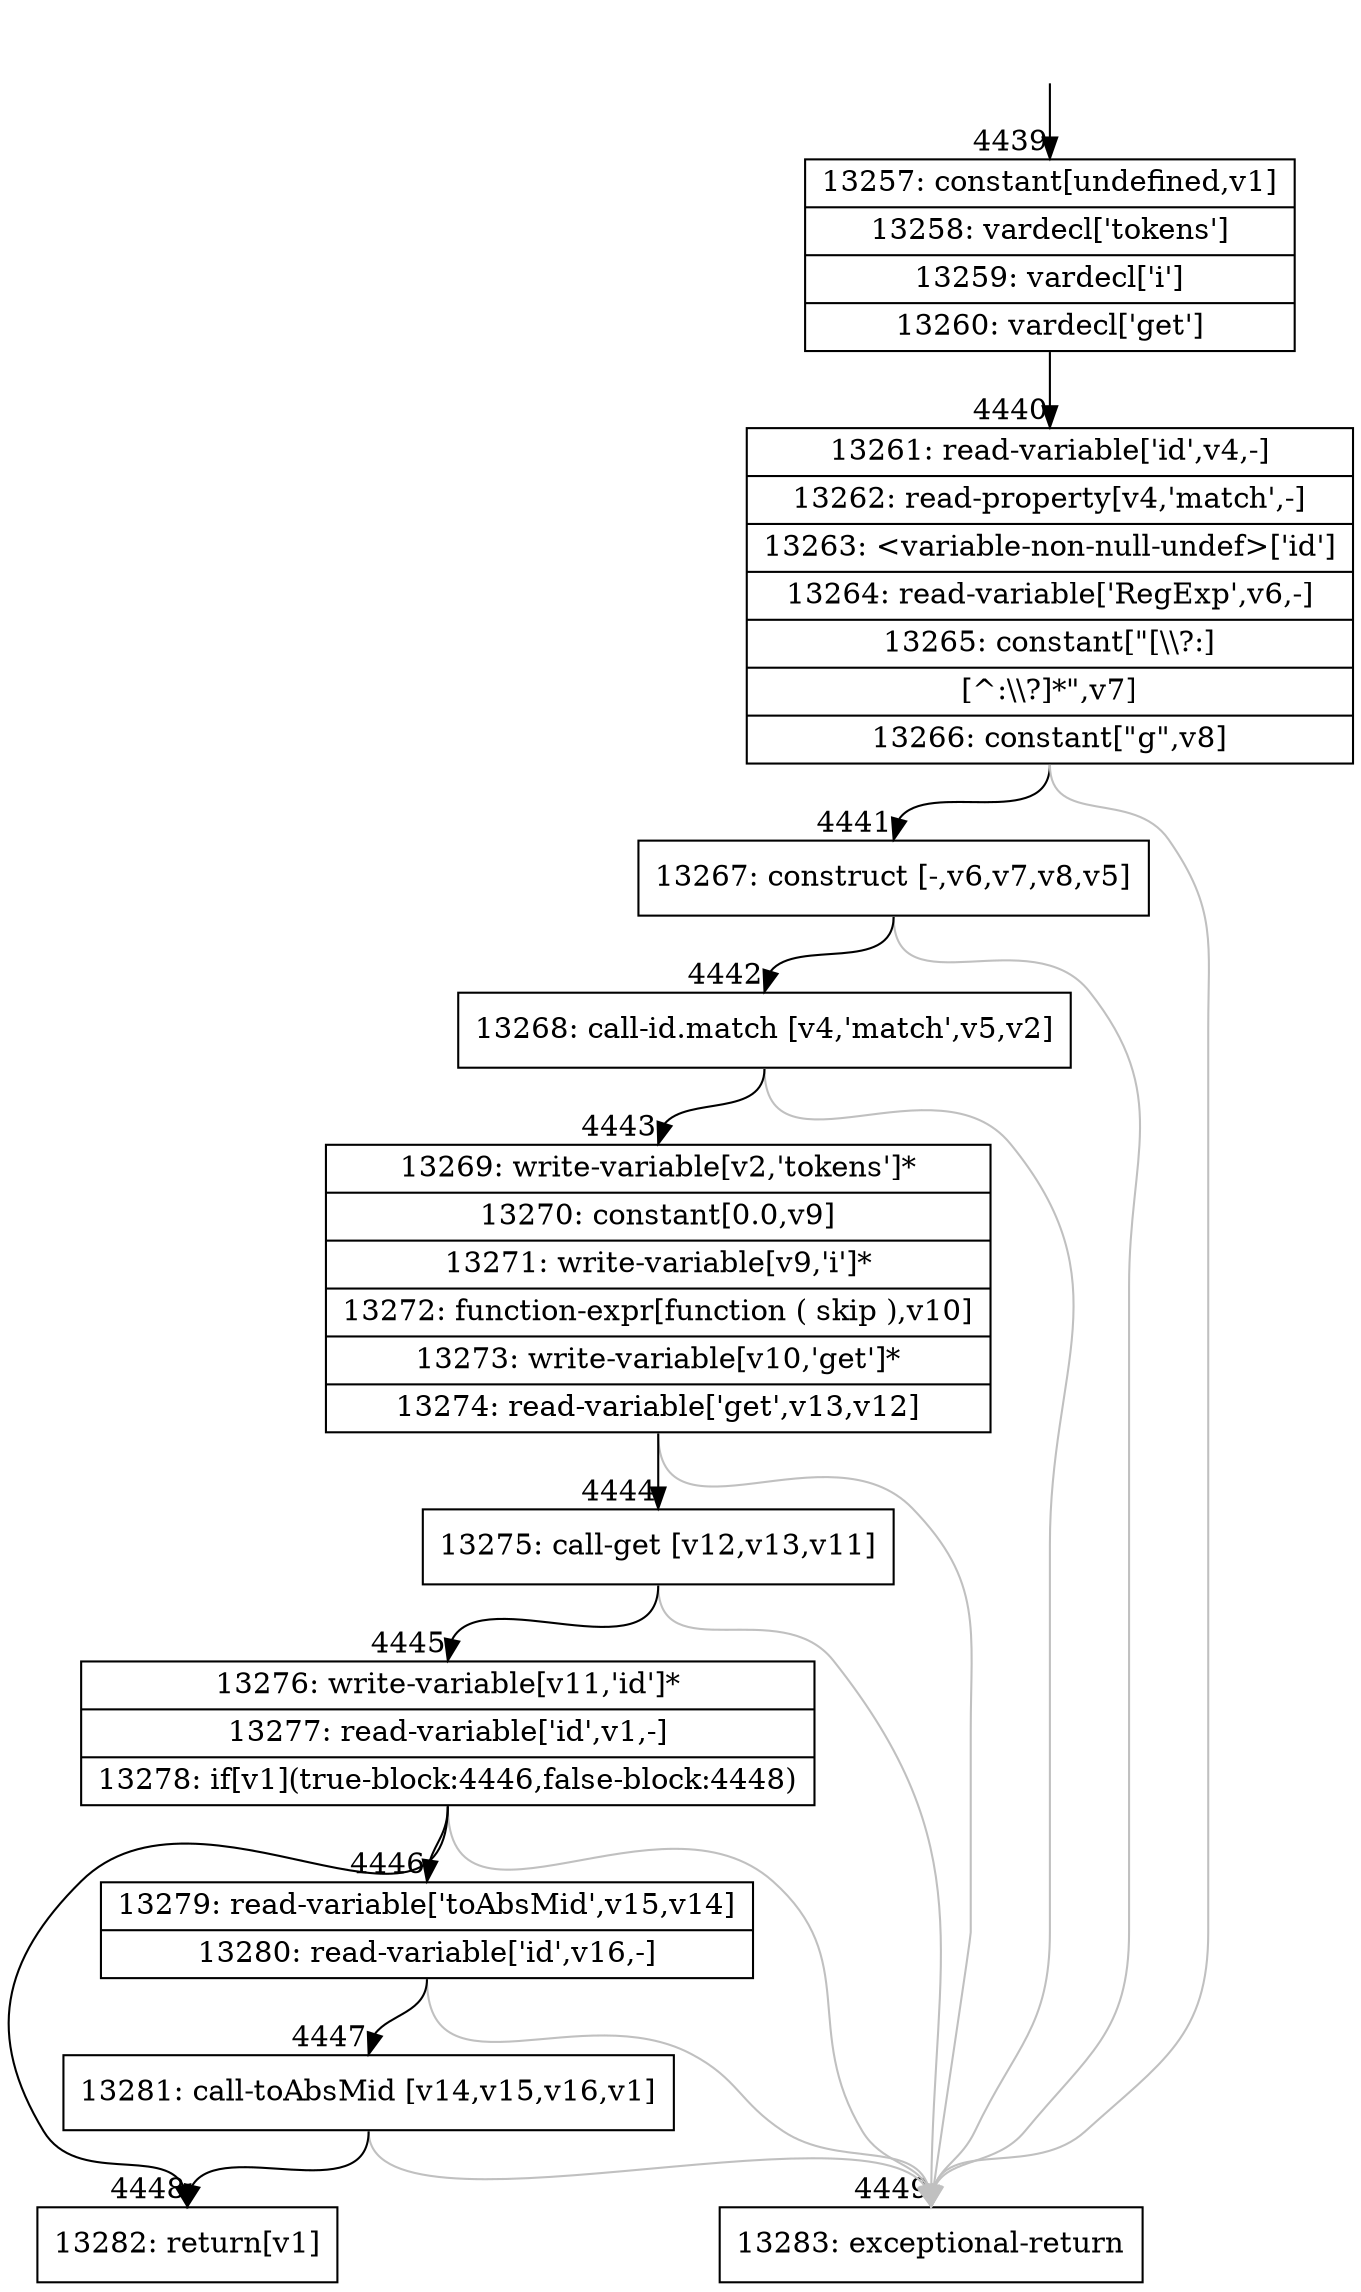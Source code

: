 digraph {
rankdir="TD"
BB_entry323[shape=none,label=""];
BB_entry323 -> BB4439 [tailport=s, headport=n, headlabel="    4439"]
BB4439 [shape=record label="{13257: constant[undefined,v1]|13258: vardecl['tokens']|13259: vardecl['i']|13260: vardecl['get']}" ] 
BB4439 -> BB4440 [tailport=s, headport=n, headlabel="      4440"]
BB4440 [shape=record label="{13261: read-variable['id',v4,-]|13262: read-property[v4,'match',-]|13263: \<variable-non-null-undef\>['id']|13264: read-variable['RegExp',v6,-]|13265: constant[\"[\\\\?:]|[^:\\\\?]*\",v7]|13266: constant[\"g\",v8]}" ] 
BB4440 -> BB4441 [tailport=s, headport=n, headlabel="      4441"]
BB4440 -> BB4449 [tailport=s, headport=n, color=gray, headlabel="      4449"]
BB4441 [shape=record label="{13267: construct [-,v6,v7,v8,v5]}" ] 
BB4441 -> BB4442 [tailport=s, headport=n, headlabel="      4442"]
BB4441 -> BB4449 [tailport=s, headport=n, color=gray]
BB4442 [shape=record label="{13268: call-id.match [v4,'match',v5,v2]}" ] 
BB4442 -> BB4443 [tailport=s, headport=n, headlabel="      4443"]
BB4442 -> BB4449 [tailport=s, headport=n, color=gray]
BB4443 [shape=record label="{13269: write-variable[v2,'tokens']*|13270: constant[0.0,v9]|13271: write-variable[v9,'i']*|13272: function-expr[function ( skip ),v10]|13273: write-variable[v10,'get']*|13274: read-variable['get',v13,v12]}" ] 
BB4443 -> BB4444 [tailport=s, headport=n, headlabel="      4444"]
BB4443 -> BB4449 [tailport=s, headport=n, color=gray]
BB4444 [shape=record label="{13275: call-get [v12,v13,v11]}" ] 
BB4444 -> BB4445 [tailport=s, headport=n, headlabel="      4445"]
BB4444 -> BB4449 [tailport=s, headport=n, color=gray]
BB4445 [shape=record label="{13276: write-variable[v11,'id']*|13277: read-variable['id',v1,-]|13278: if[v1](true-block:4446,false-block:4448)}" ] 
BB4445 -> BB4448 [tailport=s, headport=n, headlabel="      4448"]
BB4445 -> BB4446 [tailport=s, headport=n, headlabel="      4446"]
BB4445 -> BB4449 [tailport=s, headport=n, color=gray]
BB4446 [shape=record label="{13279: read-variable['toAbsMid',v15,v14]|13280: read-variable['id',v16,-]}" ] 
BB4446 -> BB4447 [tailport=s, headport=n, headlabel="      4447"]
BB4446 -> BB4449 [tailport=s, headport=n, color=gray]
BB4447 [shape=record label="{13281: call-toAbsMid [v14,v15,v16,v1]}" ] 
BB4447 -> BB4448 [tailport=s, headport=n]
BB4447 -> BB4449 [tailport=s, headport=n, color=gray]
BB4448 [shape=record label="{13282: return[v1]}" ] 
BB4449 [shape=record label="{13283: exceptional-return}" ] 
//#$~ 6216
}
